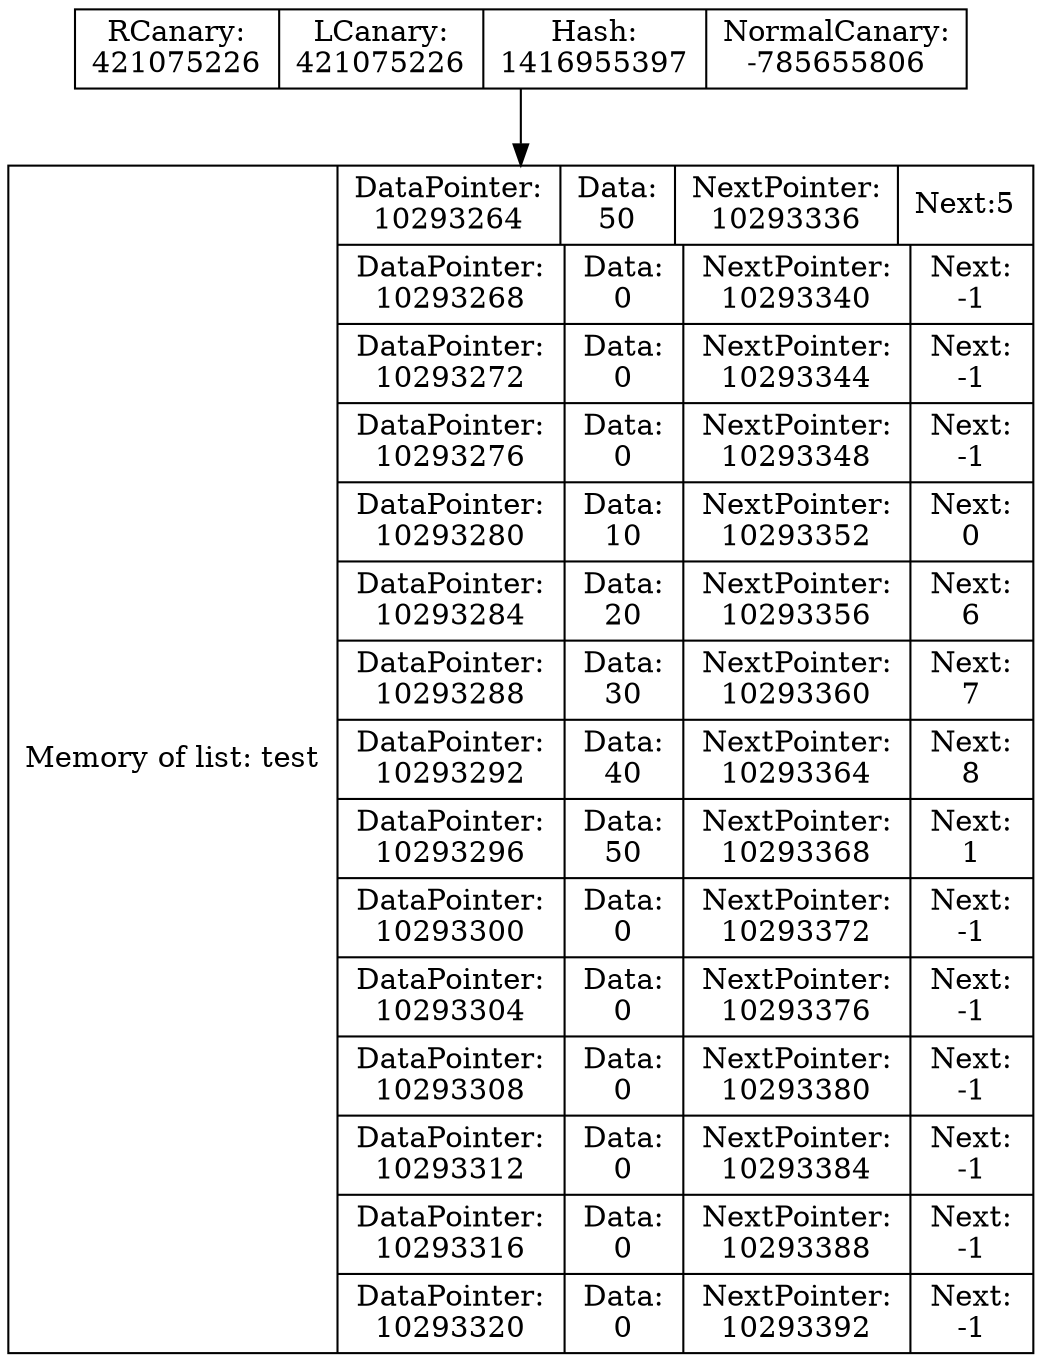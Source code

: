 digraph G{
data [shape=record,label="{Memory of list: test} | {{DataPointer:\n10293264 | Data:\n50 | NextPointer:\n10293336 | Next:
5}
| {DataPointer:\n10293268 | Data:\n0 | NextPointer:\n10293340 | Next:\n-1}
| {DataPointer:\n10293272 | Data:\n0 | NextPointer:\n10293344 | Next:\n-1}
| {DataPointer:\n10293276 | Data:\n0 | NextPointer:\n10293348 | Next:\n-1}
| {DataPointer:\n10293280 | Data:\n10 | NextPointer:\n10293352 | Next:\n0}
| {DataPointer:\n10293284 | Data:\n20 | NextPointer:\n10293356 | Next:\n6}
| {DataPointer:\n10293288 | Data:\n30 | NextPointer:\n10293360 | Next:\n7}
| {DataPointer:\n10293292 | Data:\n40 | NextPointer:\n10293364 | Next:\n8}
| {DataPointer:\n10293296 | Data:\n50 | NextPointer:\n10293368 | Next:\n1}
| {DataPointer:\n10293300 | Data:\n0 | NextPointer:\n10293372 | Next:\n-1}
| {DataPointer:\n10293304 | Data:\n0 | NextPointer:\n10293376 | Next:\n-1}
| {DataPointer:\n10293308 | Data:\n0 | NextPointer:\n10293380 | Next:\n-1}
| {DataPointer:\n10293312 | Data:\n0 | NextPointer:\n10293384 | Next:\n-1}
| {DataPointer:\n10293316 | Data:\n0 | NextPointer:\n10293388 | Next:\n-1}
| {DataPointer:\n10293320 | Data:\n0 | NextPointer:\n10293392 | Next:\n-1}
}"];
Shild [shape=record,label=" RCanary:\n421075226 | LCanary:\n421075226 | Hash:\n1416955397 | NormalCanary:\n-785655806"];
Shild->data
}
